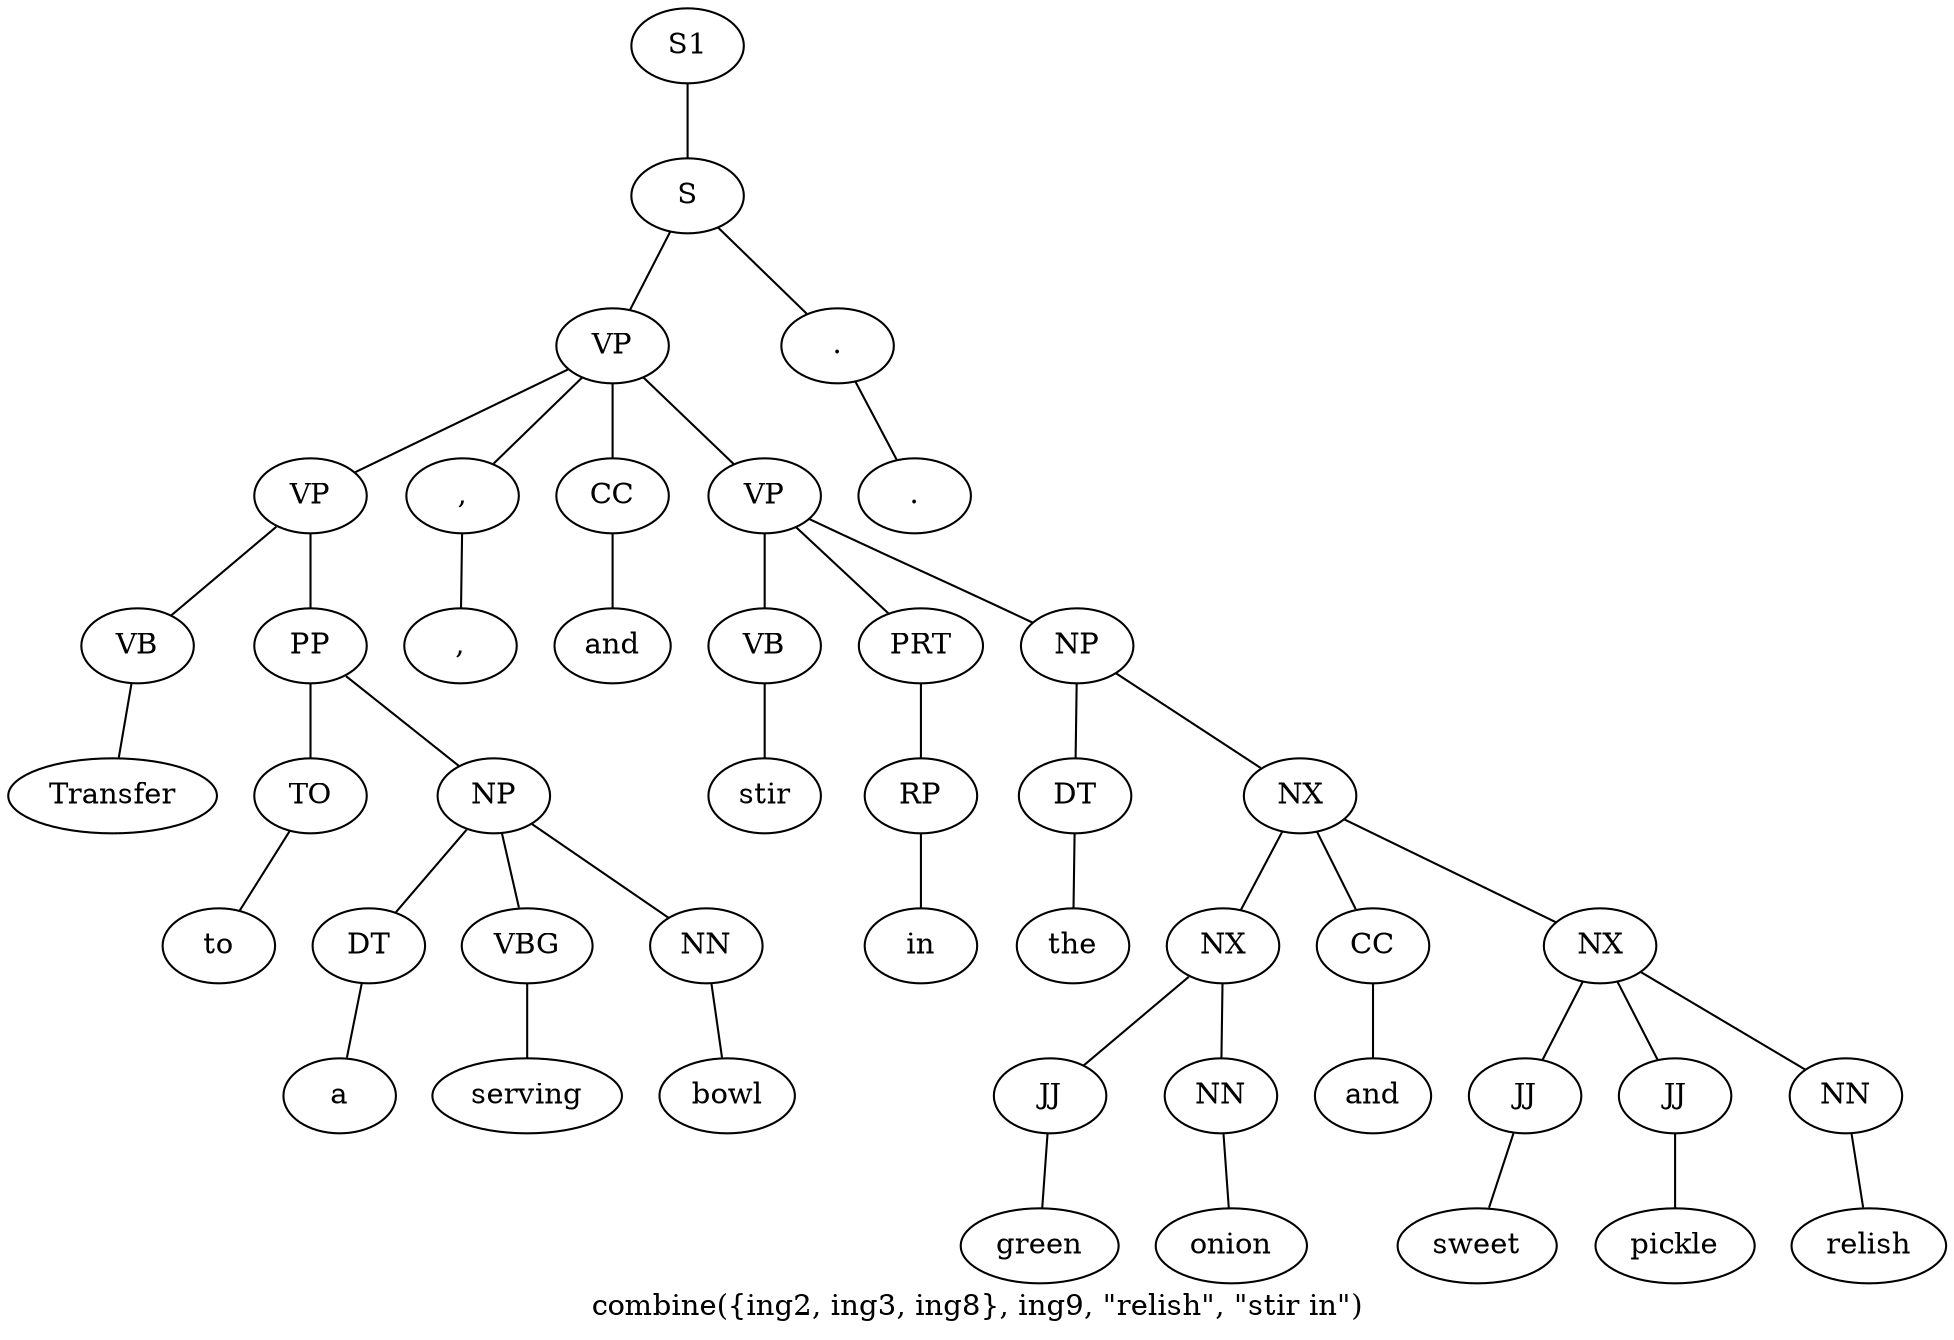 graph SyntaxGraph {
	label = "combine({ing2, ing3, ing8}, ing9, \"relish\", \"stir in\")";
	Node0 [label="S1"];
	Node1 [label="S"];
	Node2 [label="VP"];
	Node3 [label="VP"];
	Node4 [label="VB"];
	Node5 [label="Transfer"];
	Node6 [label="PP"];
	Node7 [label="TO"];
	Node8 [label="to"];
	Node9 [label="NP"];
	Node10 [label="DT"];
	Node11 [label="a"];
	Node12 [label="VBG"];
	Node13 [label="serving"];
	Node14 [label="NN"];
	Node15 [label="bowl"];
	Node16 [label=","];
	Node17 [label=","];
	Node18 [label="CC"];
	Node19 [label="and"];
	Node20 [label="VP"];
	Node21 [label="VB"];
	Node22 [label="stir"];
	Node23 [label="PRT"];
	Node24 [label="RP"];
	Node25 [label="in"];
	Node26 [label="NP"];
	Node27 [label="DT"];
	Node28 [label="the"];
	Node29 [label="NX"];
	Node30 [label="NX"];
	Node31 [label="JJ"];
	Node32 [label="green"];
	Node33 [label="NN"];
	Node34 [label="onion"];
	Node35 [label="CC"];
	Node36 [label="and"];
	Node37 [label="NX"];
	Node38 [label="JJ"];
	Node39 [label="sweet"];
	Node40 [label="JJ"];
	Node41 [label="pickle"];
	Node42 [label="NN"];
	Node43 [label="relish"];
	Node44 [label="."];
	Node45 [label="."];

	Node0 -- Node1;
	Node1 -- Node2;
	Node1 -- Node44;
	Node2 -- Node3;
	Node2 -- Node16;
	Node2 -- Node18;
	Node2 -- Node20;
	Node3 -- Node4;
	Node3 -- Node6;
	Node4 -- Node5;
	Node6 -- Node7;
	Node6 -- Node9;
	Node7 -- Node8;
	Node9 -- Node10;
	Node9 -- Node12;
	Node9 -- Node14;
	Node10 -- Node11;
	Node12 -- Node13;
	Node14 -- Node15;
	Node16 -- Node17;
	Node18 -- Node19;
	Node20 -- Node21;
	Node20 -- Node23;
	Node20 -- Node26;
	Node21 -- Node22;
	Node23 -- Node24;
	Node24 -- Node25;
	Node26 -- Node27;
	Node26 -- Node29;
	Node27 -- Node28;
	Node29 -- Node30;
	Node29 -- Node35;
	Node29 -- Node37;
	Node30 -- Node31;
	Node30 -- Node33;
	Node31 -- Node32;
	Node33 -- Node34;
	Node35 -- Node36;
	Node37 -- Node38;
	Node37 -- Node40;
	Node37 -- Node42;
	Node38 -- Node39;
	Node40 -- Node41;
	Node42 -- Node43;
	Node44 -- Node45;
}